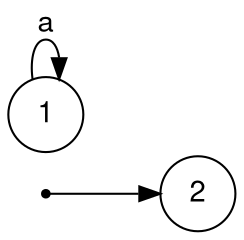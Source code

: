 digraph finite_state_machine {
	fontname="Helvetica,Arial,sans-serif"
	node [fontname="Helvetica,Arial,sans-serif"]
	edge [fontname="Helvetica,Arial,sans-serif"]
	rankdir=LR;
	node [shape = circle]; 2;
	node [shape = circle];
	1 -> 1 [label = "a"];
	nowhere [shape=point];	nowhere -> 2;}